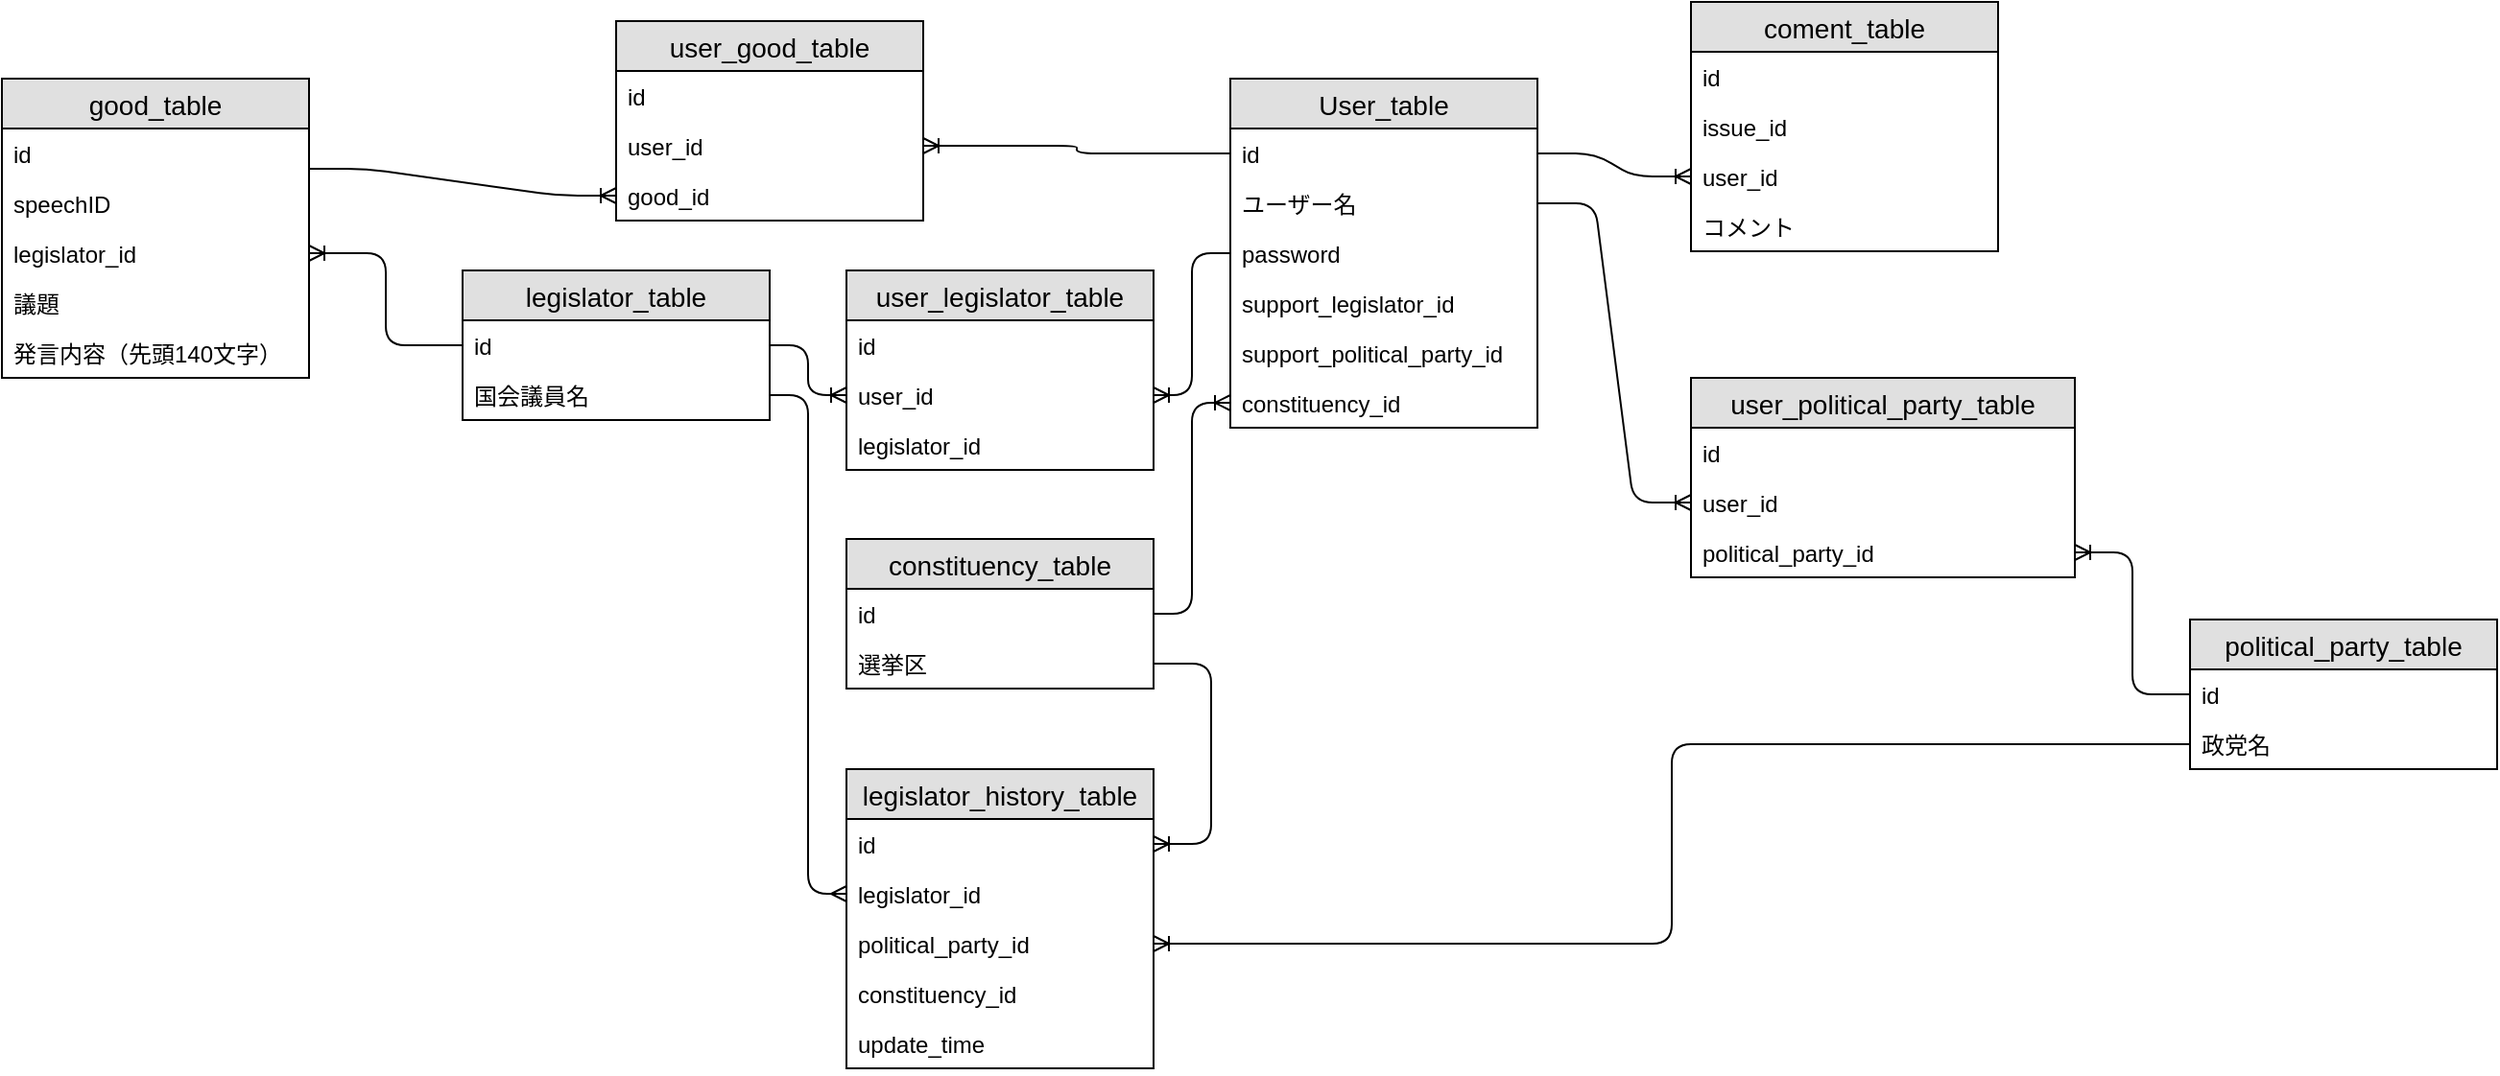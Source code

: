 <mxfile version="12.8.2" type="github">
  <diagram id="RFrLinH36fkgjdAGliGw" name="ページ1">
    <mxGraphModel dx="2013" dy="646" grid="1" gridSize="10" guides="1" tooltips="1" connect="1" arrows="1" fold="1" page="1" pageScale="1" pageWidth="827" pageHeight="1169" math="0" shadow="0">
      <root>
        <mxCell id="0" />
        <mxCell id="1" parent="0" />
        <mxCell id="FkvdXHm9pn10SjGPpiyq-1" value="User_table" style="swimlane;fontStyle=0;childLayout=stackLayout;horizontal=1;startSize=26;fillColor=#e0e0e0;horizontalStack=0;resizeParent=1;resizeParentMax=0;resizeLast=0;collapsible=1;marginBottom=0;swimlaneFillColor=#ffffff;align=center;fontSize=14;" parent="1" vertex="1">
          <mxGeometry x="320" y="120" width="160" height="182" as="geometry" />
        </mxCell>
        <mxCell id="FkvdXHm9pn10SjGPpiyq-7" value="id" style="text;strokeColor=none;fillColor=none;spacingLeft=4;spacingRight=4;overflow=hidden;rotatable=0;points=[[0,0.5],[1,0.5]];portConstraint=eastwest;fontSize=12;" parent="FkvdXHm9pn10SjGPpiyq-1" vertex="1">
          <mxGeometry y="26" width="160" height="26" as="geometry" />
        </mxCell>
        <mxCell id="FkvdXHm9pn10SjGPpiyq-2" value="ユーザー名" style="text;strokeColor=none;fillColor=none;spacingLeft=4;spacingRight=4;overflow=hidden;rotatable=0;points=[[0,0.5],[1,0.5]];portConstraint=eastwest;fontSize=12;" parent="FkvdXHm9pn10SjGPpiyq-1" vertex="1">
          <mxGeometry y="52" width="160" height="26" as="geometry" />
        </mxCell>
        <mxCell id="FkvdXHm9pn10SjGPpiyq-3" value="password" style="text;strokeColor=none;fillColor=none;spacingLeft=4;spacingRight=4;overflow=hidden;rotatable=0;points=[[0,0.5],[1,0.5]];portConstraint=eastwest;fontSize=12;" parent="FkvdXHm9pn10SjGPpiyq-1" vertex="1">
          <mxGeometry y="78" width="160" height="26" as="geometry" />
        </mxCell>
        <mxCell id="FkvdXHm9pn10SjGPpiyq-6" value="support_legislator_id" style="text;strokeColor=none;fillColor=none;spacingLeft=4;spacingRight=4;overflow=hidden;rotatable=0;points=[[0,0.5],[1,0.5]];portConstraint=eastwest;fontSize=12;" parent="FkvdXHm9pn10SjGPpiyq-1" vertex="1">
          <mxGeometry y="104" width="160" height="26" as="geometry" />
        </mxCell>
        <mxCell id="FkvdXHm9pn10SjGPpiyq-5" value="support_political_party_id" style="text;strokeColor=none;fillColor=none;spacingLeft=4;spacingRight=4;overflow=hidden;rotatable=0;points=[[0,0.5],[1,0.5]];portConstraint=eastwest;fontSize=12;" parent="FkvdXHm9pn10SjGPpiyq-1" vertex="1">
          <mxGeometry y="130" width="160" height="26" as="geometry" />
        </mxCell>
        <mxCell id="FkvdXHm9pn10SjGPpiyq-4" value="constituency_id" style="text;strokeColor=none;fillColor=none;spacingLeft=4;spacingRight=4;overflow=hidden;rotatable=0;points=[[0,0.5],[1,0.5]];portConstraint=eastwest;fontSize=12;" parent="FkvdXHm9pn10SjGPpiyq-1" vertex="1">
          <mxGeometry y="156" width="160" height="26" as="geometry" />
        </mxCell>
        <mxCell id="FkvdXHm9pn10SjGPpiyq-8" value="good_table" style="swimlane;fontStyle=0;childLayout=stackLayout;horizontal=1;startSize=26;fillColor=#e0e0e0;horizontalStack=0;resizeParent=1;resizeParentMax=0;resizeLast=0;collapsible=1;marginBottom=0;swimlaneFillColor=#ffffff;align=center;fontSize=14;" parent="1" vertex="1">
          <mxGeometry x="-320" y="120" width="160" height="156" as="geometry" />
        </mxCell>
        <mxCell id="1GmrQ51E0XPH9YJ6V9SU-1" value="id" style="text;strokeColor=none;fillColor=none;spacingLeft=4;spacingRight=4;overflow=hidden;rotatable=0;points=[[0,0.5],[1,0.5]];portConstraint=eastwest;fontSize=12;" vertex="1" parent="FkvdXHm9pn10SjGPpiyq-8">
          <mxGeometry y="26" width="160" height="26" as="geometry" />
        </mxCell>
        <mxCell id="FkvdXHm9pn10SjGPpiyq-10" value="speechID" style="text;strokeColor=none;fillColor=none;spacingLeft=4;spacingRight=4;overflow=hidden;rotatable=0;points=[[0,0.5],[1,0.5]];portConstraint=eastwest;fontSize=12;" parent="FkvdXHm9pn10SjGPpiyq-8" vertex="1">
          <mxGeometry y="52" width="160" height="26" as="geometry" />
        </mxCell>
        <mxCell id="1GmrQ51E0XPH9YJ6V9SU-8" value="legislator_id" style="text;strokeColor=none;fillColor=none;spacingLeft=4;spacingRight=4;overflow=hidden;rotatable=0;points=[[0,0.5],[1,0.5]];portConstraint=eastwest;fontSize=12;" vertex="1" parent="FkvdXHm9pn10SjGPpiyq-8">
          <mxGeometry y="78" width="160" height="26" as="geometry" />
        </mxCell>
        <mxCell id="1GmrQ51E0XPH9YJ6V9SU-36" value="議題" style="text;strokeColor=none;fillColor=none;spacingLeft=4;spacingRight=4;overflow=hidden;rotatable=0;points=[[0,0.5],[1,0.5]];portConstraint=eastwest;fontSize=12;" vertex="1" parent="FkvdXHm9pn10SjGPpiyq-8">
          <mxGeometry y="104" width="160" height="26" as="geometry" />
        </mxCell>
        <mxCell id="FkvdXHm9pn10SjGPpiyq-11" value="発言内容（先頭140文字）" style="text;strokeColor=none;fillColor=none;spacingLeft=4;spacingRight=4;overflow=hidden;rotatable=0;points=[[0,0.5],[1,0.5]];portConstraint=eastwest;fontSize=12;" parent="FkvdXHm9pn10SjGPpiyq-8" vertex="1">
          <mxGeometry y="130" width="160" height="26" as="geometry" />
        </mxCell>
        <mxCell id="FkvdXHm9pn10SjGPpiyq-13" value="coment_table" style="swimlane;fontStyle=0;childLayout=stackLayout;horizontal=1;startSize=26;fillColor=#e0e0e0;horizontalStack=0;resizeParent=1;resizeParentMax=0;resizeLast=0;collapsible=1;marginBottom=0;swimlaneFillColor=#ffffff;align=center;fontSize=14;" parent="1" vertex="1">
          <mxGeometry x="560" y="80" width="160" height="130" as="geometry" />
        </mxCell>
        <mxCell id="FkvdXHm9pn10SjGPpiyq-14" value="id" style="text;strokeColor=none;fillColor=none;spacingLeft=4;spacingRight=4;overflow=hidden;rotatable=0;points=[[0,0.5],[1,0.5]];portConstraint=eastwest;fontSize=12;" parent="FkvdXHm9pn10SjGPpiyq-13" vertex="1">
          <mxGeometry y="26" width="160" height="26" as="geometry" />
        </mxCell>
        <mxCell id="1GmrQ51E0XPH9YJ6V9SU-14" value="issue_id" style="text;strokeColor=none;fillColor=none;spacingLeft=4;spacingRight=4;overflow=hidden;rotatable=0;points=[[0,0.5],[1,0.5]];portConstraint=eastwest;fontSize=12;" vertex="1" parent="FkvdXHm9pn10SjGPpiyq-13">
          <mxGeometry y="52" width="160" height="26" as="geometry" />
        </mxCell>
        <mxCell id="1GmrQ51E0XPH9YJ6V9SU-38" value="user_id" style="text;strokeColor=none;fillColor=none;spacingLeft=4;spacingRight=4;overflow=hidden;rotatable=0;points=[[0,0.5],[1,0.5]];portConstraint=eastwest;fontSize=12;" vertex="1" parent="FkvdXHm9pn10SjGPpiyq-13">
          <mxGeometry y="78" width="160" height="26" as="geometry" />
        </mxCell>
        <mxCell id="FkvdXHm9pn10SjGPpiyq-16" value="コメント" style="text;strokeColor=none;fillColor=none;spacingLeft=4;spacingRight=4;overflow=hidden;rotatable=0;points=[[0,0.5],[1,0.5]];portConstraint=eastwest;fontSize=12;" parent="FkvdXHm9pn10SjGPpiyq-13" vertex="1">
          <mxGeometry y="104" width="160" height="26" as="geometry" />
        </mxCell>
        <mxCell id="1GmrQ51E0XPH9YJ6V9SU-2" value="user_good_table" style="swimlane;fontStyle=0;childLayout=stackLayout;horizontal=1;startSize=26;fillColor=#e0e0e0;horizontalStack=0;resizeParent=1;resizeParentMax=0;resizeLast=0;collapsible=1;marginBottom=0;swimlaneFillColor=#ffffff;align=center;fontSize=14;" vertex="1" parent="1">
          <mxGeometry y="90" width="160" height="104" as="geometry" />
        </mxCell>
        <mxCell id="1GmrQ51E0XPH9YJ6V9SU-3" value="id" style="text;strokeColor=none;fillColor=none;spacingLeft=4;spacingRight=4;overflow=hidden;rotatable=0;points=[[0,0.5],[1,0.5]];portConstraint=eastwest;fontSize=12;" vertex="1" parent="1GmrQ51E0XPH9YJ6V9SU-2">
          <mxGeometry y="26" width="160" height="26" as="geometry" />
        </mxCell>
        <mxCell id="1GmrQ51E0XPH9YJ6V9SU-4" value="user_id" style="text;strokeColor=none;fillColor=none;spacingLeft=4;spacingRight=4;overflow=hidden;rotatable=0;points=[[0,0.5],[1,0.5]];portConstraint=eastwest;fontSize=12;" vertex="1" parent="1GmrQ51E0XPH9YJ6V9SU-2">
          <mxGeometry y="52" width="160" height="26" as="geometry" />
        </mxCell>
        <mxCell id="1GmrQ51E0XPH9YJ6V9SU-5" value="good_id" style="text;strokeColor=none;fillColor=none;spacingLeft=4;spacingRight=4;overflow=hidden;rotatable=0;points=[[0,0.5],[1,0.5]];portConstraint=eastwest;fontSize=12;" vertex="1" parent="1GmrQ51E0XPH9YJ6V9SU-2">
          <mxGeometry y="78" width="160" height="26" as="geometry" />
        </mxCell>
        <mxCell id="1GmrQ51E0XPH9YJ6V9SU-6" value="" style="edgeStyle=entityRelationEdgeStyle;fontSize=12;html=1;endArrow=ERoneToMany;entryX=0;entryY=0.5;entryDx=0;entryDy=0;exitX=1;exitY=-0.192;exitDx=0;exitDy=0;exitPerimeter=0;" edge="1" parent="1" source="FkvdXHm9pn10SjGPpiyq-10" target="1GmrQ51E0XPH9YJ6V9SU-5">
          <mxGeometry width="100" height="100" relative="1" as="geometry">
            <mxPoint x="40" y="220" as="sourcePoint" />
            <mxPoint x="70" y="150" as="targetPoint" />
          </mxGeometry>
        </mxCell>
        <mxCell id="1GmrQ51E0XPH9YJ6V9SU-13" value="" style="edgeStyle=elbowEdgeStyle;fontSize=12;html=1;endArrow=ERoneToMany;exitX=0;exitY=0.5;exitDx=0;exitDy=0;entryX=1;entryY=0.5;entryDx=0;entryDy=0;" edge="1" parent="1" source="FkvdXHm9pn10SjGPpiyq-7" target="1GmrQ51E0XPH9YJ6V9SU-4">
          <mxGeometry width="100" height="100" relative="1" as="geometry">
            <mxPoint x="300" y="220" as="sourcePoint" />
            <mxPoint x="220" y="381" as="targetPoint" />
          </mxGeometry>
        </mxCell>
        <mxCell id="1GmrQ51E0XPH9YJ6V9SU-17" value="legislator_table" style="swimlane;fontStyle=0;childLayout=stackLayout;horizontal=1;startSize=26;fillColor=#e0e0e0;horizontalStack=0;resizeParent=1;resizeParentMax=0;resizeLast=0;collapsible=1;marginBottom=0;swimlaneFillColor=#ffffff;align=center;fontSize=14;" vertex="1" parent="1">
          <mxGeometry x="-80" y="220" width="160" height="78" as="geometry" />
        </mxCell>
        <mxCell id="1GmrQ51E0XPH9YJ6V9SU-18" value="id" style="text;strokeColor=none;fillColor=none;spacingLeft=4;spacingRight=4;overflow=hidden;rotatable=0;points=[[0,0.5],[1,0.5]];portConstraint=eastwest;fontSize=12;" vertex="1" parent="1GmrQ51E0XPH9YJ6V9SU-17">
          <mxGeometry y="26" width="160" height="26" as="geometry" />
        </mxCell>
        <mxCell id="1GmrQ51E0XPH9YJ6V9SU-62" value="国会議員名" style="text;strokeColor=none;fillColor=none;spacingLeft=4;spacingRight=4;overflow=hidden;rotatable=0;points=[[0,0.5],[1,0.5]];portConstraint=eastwest;fontSize=12;" vertex="1" parent="1GmrQ51E0XPH9YJ6V9SU-17">
          <mxGeometry y="52" width="160" height="26" as="geometry" />
        </mxCell>
        <mxCell id="1GmrQ51E0XPH9YJ6V9SU-21" value="" style="edgeStyle=entityRelationEdgeStyle;fontSize=12;html=1;endArrow=ERoneToMany;exitX=1;exitY=0.5;exitDx=0;exitDy=0;entryX=0;entryY=0.5;entryDx=0;entryDy=0;" edge="1" parent="1" source="FkvdXHm9pn10SjGPpiyq-7" target="1GmrQ51E0XPH9YJ6V9SU-38">
          <mxGeometry width="100" height="100" relative="1" as="geometry">
            <mxPoint x="480" y="200" as="sourcePoint" />
            <mxPoint x="560" y="185" as="targetPoint" />
          </mxGeometry>
        </mxCell>
        <mxCell id="1GmrQ51E0XPH9YJ6V9SU-24" value="" style="edgeStyle=elbowEdgeStyle;fontSize=12;html=1;endArrow=ERoneToMany;entryX=1;entryY=0.5;entryDx=0;entryDy=0;exitX=0;exitY=0.5;exitDx=0;exitDy=0;" edge="1" parent="1" source="1GmrQ51E0XPH9YJ6V9SU-18" target="1GmrQ51E0XPH9YJ6V9SU-8">
          <mxGeometry width="100" height="100" relative="1" as="geometry">
            <mxPoint x="-40" y="380" as="sourcePoint" />
            <mxPoint x="60" y="280" as="targetPoint" />
          </mxGeometry>
        </mxCell>
        <mxCell id="1GmrQ51E0XPH9YJ6V9SU-25" value="political_party_table" style="swimlane;fontStyle=0;childLayout=stackLayout;horizontal=1;startSize=26;fillColor=#e0e0e0;horizontalStack=0;resizeParent=1;resizeParentMax=0;resizeLast=0;collapsible=1;marginBottom=0;swimlaneFillColor=#ffffff;align=center;fontSize=14;" vertex="1" parent="1">
          <mxGeometry x="820" y="402" width="160" height="78" as="geometry" />
        </mxCell>
        <mxCell id="1GmrQ51E0XPH9YJ6V9SU-26" value="id" style="text;strokeColor=none;fillColor=none;spacingLeft=4;spacingRight=4;overflow=hidden;rotatable=0;points=[[0,0.5],[1,0.5]];portConstraint=eastwest;fontSize=12;" vertex="1" parent="1GmrQ51E0XPH9YJ6V9SU-25">
          <mxGeometry y="26" width="160" height="26" as="geometry" />
        </mxCell>
        <mxCell id="1GmrQ51E0XPH9YJ6V9SU-27" value="政党名" style="text;strokeColor=none;fillColor=none;spacingLeft=4;spacingRight=4;overflow=hidden;rotatable=0;points=[[0,0.5],[1,0.5]];portConstraint=eastwest;fontSize=12;" vertex="1" parent="1GmrQ51E0XPH9YJ6V9SU-25">
          <mxGeometry y="52" width="160" height="26" as="geometry" />
        </mxCell>
        <mxCell id="1GmrQ51E0XPH9YJ6V9SU-30" value="constituency_table" style="swimlane;fontStyle=0;childLayout=stackLayout;horizontal=1;startSize=26;fillColor=#e0e0e0;horizontalStack=0;resizeParent=1;resizeParentMax=0;resizeLast=0;collapsible=1;marginBottom=0;swimlaneFillColor=#ffffff;align=center;fontSize=14;" vertex="1" parent="1">
          <mxGeometry x="120" y="360" width="160" height="78" as="geometry" />
        </mxCell>
        <mxCell id="1GmrQ51E0XPH9YJ6V9SU-31" value="id" style="text;strokeColor=none;fillColor=none;spacingLeft=4;spacingRight=4;overflow=hidden;rotatable=0;points=[[0,0.5],[1,0.5]];portConstraint=eastwest;fontSize=12;" vertex="1" parent="1GmrQ51E0XPH9YJ6V9SU-30">
          <mxGeometry y="26" width="160" height="26" as="geometry" />
        </mxCell>
        <mxCell id="1GmrQ51E0XPH9YJ6V9SU-32" value="選挙区" style="text;strokeColor=none;fillColor=none;spacingLeft=4;spacingRight=4;overflow=hidden;rotatable=0;points=[[0,0.5],[1,0.5]];portConstraint=eastwest;fontSize=12;" vertex="1" parent="1GmrQ51E0XPH9YJ6V9SU-30">
          <mxGeometry y="52" width="160" height="26" as="geometry" />
        </mxCell>
        <mxCell id="1GmrQ51E0XPH9YJ6V9SU-42" value="user_legislator_table" style="swimlane;fontStyle=0;childLayout=stackLayout;horizontal=1;startSize=26;fillColor=#e0e0e0;horizontalStack=0;resizeParent=1;resizeParentMax=0;resizeLast=0;collapsible=1;marginBottom=0;swimlaneFillColor=#ffffff;align=center;fontSize=14;" vertex="1" parent="1">
          <mxGeometry x="120" y="220" width="160" height="104" as="geometry" />
        </mxCell>
        <mxCell id="1GmrQ51E0XPH9YJ6V9SU-43" value="id" style="text;strokeColor=none;fillColor=none;spacingLeft=4;spacingRight=4;overflow=hidden;rotatable=0;points=[[0,0.5],[1,0.5]];portConstraint=eastwest;fontSize=12;" vertex="1" parent="1GmrQ51E0XPH9YJ6V9SU-42">
          <mxGeometry y="26" width="160" height="26" as="geometry" />
        </mxCell>
        <mxCell id="1GmrQ51E0XPH9YJ6V9SU-44" value="user_id" style="text;strokeColor=none;fillColor=none;spacingLeft=4;spacingRight=4;overflow=hidden;rotatable=0;points=[[0,0.5],[1,0.5]];portConstraint=eastwest;fontSize=12;" vertex="1" parent="1GmrQ51E0XPH9YJ6V9SU-42">
          <mxGeometry y="52" width="160" height="26" as="geometry" />
        </mxCell>
        <mxCell id="1GmrQ51E0XPH9YJ6V9SU-45" value="legislator_id" style="text;strokeColor=none;fillColor=none;spacingLeft=4;spacingRight=4;overflow=hidden;rotatable=0;points=[[0,0.5],[1,0.5]];portConstraint=eastwest;fontSize=12;" vertex="1" parent="1GmrQ51E0XPH9YJ6V9SU-42">
          <mxGeometry y="78" width="160" height="26" as="geometry" />
        </mxCell>
        <mxCell id="1GmrQ51E0XPH9YJ6V9SU-49" value="user_political_party_table" style="swimlane;fontStyle=0;childLayout=stackLayout;horizontal=1;startSize=26;fillColor=#e0e0e0;horizontalStack=0;resizeParent=1;resizeParentMax=0;resizeLast=0;collapsible=1;marginBottom=0;swimlaneFillColor=#ffffff;align=center;fontSize=14;" vertex="1" parent="1">
          <mxGeometry x="560" y="276" width="200" height="104" as="geometry" />
        </mxCell>
        <mxCell id="1GmrQ51E0XPH9YJ6V9SU-50" value="id" style="text;strokeColor=none;fillColor=none;spacingLeft=4;spacingRight=4;overflow=hidden;rotatable=0;points=[[0,0.5],[1,0.5]];portConstraint=eastwest;fontSize=12;" vertex="1" parent="1GmrQ51E0XPH9YJ6V9SU-49">
          <mxGeometry y="26" width="200" height="26" as="geometry" />
        </mxCell>
        <mxCell id="1GmrQ51E0XPH9YJ6V9SU-51" value="user_id" style="text;strokeColor=none;fillColor=none;spacingLeft=4;spacingRight=4;overflow=hidden;rotatable=0;points=[[0,0.5],[1,0.5]];portConstraint=eastwest;fontSize=12;" vertex="1" parent="1GmrQ51E0XPH9YJ6V9SU-49">
          <mxGeometry y="52" width="200" height="26" as="geometry" />
        </mxCell>
        <mxCell id="1GmrQ51E0XPH9YJ6V9SU-52" value="political_party_id" style="text;strokeColor=none;fillColor=none;spacingLeft=4;spacingRight=4;overflow=hidden;rotatable=0;points=[[0,0.5],[1,0.5]];portConstraint=eastwest;fontSize=12;" vertex="1" parent="1GmrQ51E0XPH9YJ6V9SU-49">
          <mxGeometry y="78" width="200" height="26" as="geometry" />
        </mxCell>
        <mxCell id="1GmrQ51E0XPH9YJ6V9SU-53" value="" style="edgeStyle=entityRelationEdgeStyle;fontSize=12;html=1;endArrow=ERoneToMany;entryX=0;entryY=0.5;entryDx=0;entryDy=0;exitX=1;exitY=0.5;exitDx=0;exitDy=0;" edge="1" parent="1" source="FkvdXHm9pn10SjGPpiyq-2" target="1GmrQ51E0XPH9YJ6V9SU-51">
          <mxGeometry width="100" height="100" relative="1" as="geometry">
            <mxPoint x="490" y="210" as="sourcePoint" />
            <mxPoint x="550" y="290" as="targetPoint" />
          </mxGeometry>
        </mxCell>
        <mxCell id="1GmrQ51E0XPH9YJ6V9SU-55" value="" style="edgeStyle=elbowEdgeStyle;fontSize=12;html=1;endArrow=ERoneToMany;entryX=1;entryY=0.5;entryDx=0;entryDy=0;exitX=0;exitY=0.5;exitDx=0;exitDy=0;" edge="1" parent="1" source="1GmrQ51E0XPH9YJ6V9SU-26" target="1GmrQ51E0XPH9YJ6V9SU-52">
          <mxGeometry width="100" height="100" relative="1" as="geometry">
            <mxPoint x="450" y="390" as="sourcePoint" />
            <mxPoint x="550" y="290" as="targetPoint" />
          </mxGeometry>
        </mxCell>
        <mxCell id="1GmrQ51E0XPH9YJ6V9SU-56" value="" style="edgeStyle=elbowEdgeStyle;fontSize=12;html=1;endArrow=ERoneToMany;entryX=0;entryY=0.5;entryDx=0;entryDy=0;exitX=1;exitY=0.5;exitDx=0;exitDy=0;" edge="1" parent="1" source="1GmrQ51E0XPH9YJ6V9SU-31" target="FkvdXHm9pn10SjGPpiyq-4">
          <mxGeometry width="100" height="100" relative="1" as="geometry">
            <mxPoint x="360" y="390" as="sourcePoint" />
            <mxPoint x="460" y="290" as="targetPoint" />
          </mxGeometry>
        </mxCell>
        <mxCell id="1GmrQ51E0XPH9YJ6V9SU-57" value="" style="edgeStyle=elbowEdgeStyle;fontSize=12;html=1;endArrow=ERoneToMany;entryX=1;entryY=0.5;entryDx=0;entryDy=0;" edge="1" parent="1" source="FkvdXHm9pn10SjGPpiyq-3" target="1GmrQ51E0XPH9YJ6V9SU-44">
          <mxGeometry width="100" height="100" relative="1" as="geometry">
            <mxPoint x="360" y="390" as="sourcePoint" />
            <mxPoint x="460" y="290" as="targetPoint" />
          </mxGeometry>
        </mxCell>
        <mxCell id="1GmrQ51E0XPH9YJ6V9SU-58" value="" style="edgeStyle=elbowEdgeStyle;fontSize=12;html=1;endArrow=ERoneToMany;entryX=0;entryY=0.5;entryDx=0;entryDy=0;exitX=1;exitY=0.5;exitDx=0;exitDy=0;" edge="1" parent="1" source="1GmrQ51E0XPH9YJ6V9SU-18" target="1GmrQ51E0XPH9YJ6V9SU-44">
          <mxGeometry width="100" height="100" relative="1" as="geometry">
            <mxPoint x="30" y="438" as="sourcePoint" />
            <mxPoint x="130" y="338" as="targetPoint" />
          </mxGeometry>
        </mxCell>
        <mxCell id="1GmrQ51E0XPH9YJ6V9SU-63" value="legislator_history_table" style="swimlane;fontStyle=0;childLayout=stackLayout;horizontal=1;startSize=26;fillColor=#e0e0e0;horizontalStack=0;resizeParent=1;resizeParentMax=0;resizeLast=0;collapsible=1;marginBottom=0;swimlaneFillColor=#ffffff;align=center;fontSize=14;" vertex="1" parent="1">
          <mxGeometry x="120" y="480" width="160" height="156" as="geometry" />
        </mxCell>
        <mxCell id="1GmrQ51E0XPH9YJ6V9SU-64" value="id" style="text;strokeColor=none;fillColor=none;spacingLeft=4;spacingRight=4;overflow=hidden;rotatable=0;points=[[0,0.5],[1,0.5]];portConstraint=eastwest;fontSize=12;" vertex="1" parent="1GmrQ51E0XPH9YJ6V9SU-63">
          <mxGeometry y="26" width="160" height="26" as="geometry" />
        </mxCell>
        <mxCell id="1GmrQ51E0XPH9YJ6V9SU-65" value="legislator_id" style="text;strokeColor=none;fillColor=none;spacingLeft=4;spacingRight=4;overflow=hidden;rotatable=0;points=[[0,0.5],[1,0.5]];portConstraint=eastwest;fontSize=12;" vertex="1" parent="1GmrQ51E0XPH9YJ6V9SU-63">
          <mxGeometry y="52" width="160" height="26" as="geometry" />
        </mxCell>
        <mxCell id="1GmrQ51E0XPH9YJ6V9SU-66" value="political_party_id" style="text;strokeColor=none;fillColor=none;spacingLeft=4;spacingRight=4;overflow=hidden;rotatable=0;points=[[0,0.5],[1,0.5]];portConstraint=eastwest;fontSize=12;" vertex="1" parent="1GmrQ51E0XPH9YJ6V9SU-63">
          <mxGeometry y="78" width="160" height="26" as="geometry" />
        </mxCell>
        <mxCell id="1GmrQ51E0XPH9YJ6V9SU-67" value="constituency_id" style="text;strokeColor=none;fillColor=none;spacingLeft=4;spacingRight=4;overflow=hidden;rotatable=0;points=[[0,0.5],[1,0.5]];portConstraint=eastwest;fontSize=12;" vertex="1" parent="1GmrQ51E0XPH9YJ6V9SU-63">
          <mxGeometry y="104" width="160" height="26" as="geometry" />
        </mxCell>
        <mxCell id="1GmrQ51E0XPH9YJ6V9SU-71" value="update_time" style="text;strokeColor=none;fillColor=none;spacingLeft=4;spacingRight=4;overflow=hidden;rotatable=0;points=[[0,0.5],[1,0.5]];portConstraint=eastwest;fontSize=12;" vertex="1" parent="1GmrQ51E0XPH9YJ6V9SU-63">
          <mxGeometry y="130" width="160" height="26" as="geometry" />
        </mxCell>
        <mxCell id="1GmrQ51E0XPH9YJ6V9SU-68" value="" style="edgeStyle=elbowEdgeStyle;fontSize=12;html=1;endArrow=ERmany;exitX=1;exitY=0.5;exitDx=0;exitDy=0;entryX=0;entryY=0.5;entryDx=0;entryDy=0;" edge="1" parent="1" source="1GmrQ51E0XPH9YJ6V9SU-62" target="1GmrQ51E0XPH9YJ6V9SU-65">
          <mxGeometry width="100" height="100" relative="1" as="geometry">
            <mxPoint x="20" y="650" as="sourcePoint" />
            <mxPoint x="120" y="550" as="targetPoint" />
          </mxGeometry>
        </mxCell>
        <mxCell id="1GmrQ51E0XPH9YJ6V9SU-70" value="" style="edgeStyle=elbowEdgeStyle;fontSize=12;html=1;endArrow=ERoneToMany;entryX=1;entryY=0.5;entryDx=0;entryDy=0;exitX=0;exitY=0.5;exitDx=0;exitDy=0;" edge="1" parent="1" source="1GmrQ51E0XPH9YJ6V9SU-27" target="1GmrQ51E0XPH9YJ6V9SU-66">
          <mxGeometry width="100" height="100" relative="1" as="geometry">
            <mxPoint x="810" y="370" as="sourcePoint" />
            <mxPoint x="440" y="450" as="targetPoint" />
          </mxGeometry>
        </mxCell>
        <mxCell id="1GmrQ51E0XPH9YJ6V9SU-72" value="" style="edgeStyle=elbowEdgeStyle;fontSize=12;html=1;endArrow=ERoneToMany;entryX=1;entryY=0.5;entryDx=0;entryDy=0;exitX=1;exitY=0.5;exitDx=0;exitDy=0;" edge="1" parent="1" source="1GmrQ51E0XPH9YJ6V9SU-32" target="1GmrQ51E0XPH9YJ6V9SU-64">
          <mxGeometry width="100" height="100" relative="1" as="geometry">
            <mxPoint x="370" y="450" as="sourcePoint" />
            <mxPoint x="470" y="350" as="targetPoint" />
            <Array as="points">
              <mxPoint x="310" y="472" />
            </Array>
          </mxGeometry>
        </mxCell>
      </root>
    </mxGraphModel>
  </diagram>
</mxfile>
